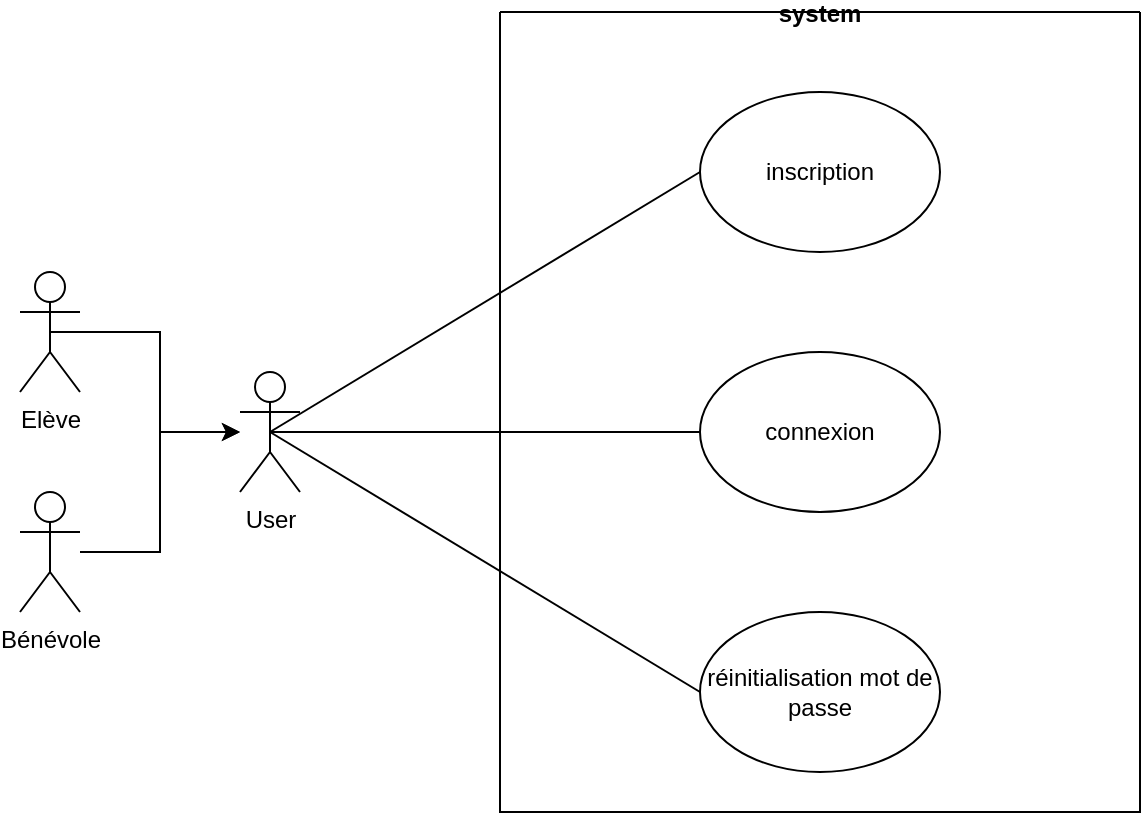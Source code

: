 <mxfile version="14.7.7" type="github">
  <diagram id="1jXcaoj363pBoteQE9AP" name="Page-1">
    <mxGraphModel dx="855" dy="440" grid="1" gridSize="10" guides="1" tooltips="1" connect="1" arrows="1" fold="1" page="1" pageScale="1" pageWidth="827" pageHeight="1169" math="0" shadow="0">
      <root>
        <mxCell id="0" />
        <mxCell id="1" parent="0" />
        <mxCell id="rrE3-siqTYKYQTAb_aWv-10" style="edgeStyle=orthogonalEdgeStyle;rounded=0;orthogonalLoop=1;jettySize=auto;html=1;exitX=0.5;exitY=0.5;exitDx=0;exitDy=0;exitPerimeter=0;fontFamily=Helvetica;" parent="1" source="rrE3-siqTYKYQTAb_aWv-1" target="rrE3-siqTYKYQTAb_aWv-8" edge="1">
          <mxGeometry relative="1" as="geometry" />
        </mxCell>
        <mxCell id="rrE3-siqTYKYQTAb_aWv-1" value="&lt;font style=&quot;vertical-align: inherit&quot;&gt;&lt;font style=&quot;vertical-align: inherit&quot;&gt;Elève&lt;/font&gt;&lt;/font&gt;" style="shape=umlActor;verticalLabelPosition=bottom;verticalAlign=top;html=1;outlineConnect=0;" parent="1" vertex="1">
          <mxGeometry x="70" y="150" width="30" height="60" as="geometry" />
        </mxCell>
        <mxCell id="rrE3-siqTYKYQTAb_aWv-2" value="system" style="swimlane;startSize=0;fontFamily=Helvetica;" parent="1" vertex="1">
          <mxGeometry x="310" y="20" width="320" height="400" as="geometry" />
        </mxCell>
        <mxCell id="rrE3-siqTYKYQTAb_aWv-3" value="&lt;font style=&quot;vertical-align: inherit&quot;&gt;&lt;font style=&quot;vertical-align: inherit&quot;&gt;inscription&lt;/font&gt;&lt;/font&gt;" style="ellipse;whiteSpace=wrap;html=1;" parent="rrE3-siqTYKYQTAb_aWv-2" vertex="1">
          <mxGeometry x="100" y="40" width="120" height="80" as="geometry" />
        </mxCell>
        <mxCell id="rrE3-siqTYKYQTAb_aWv-5" value="&lt;font style=&quot;vertical-align: inherit&quot;&gt;&lt;font style=&quot;vertical-align: inherit&quot;&gt;réinitialisation mot de passe&lt;/font&gt;&lt;/font&gt;" style="ellipse;whiteSpace=wrap;html=1;fontFamily=Helvetica;" parent="rrE3-siqTYKYQTAb_aWv-2" vertex="1">
          <mxGeometry x="100" y="300" width="120" height="80" as="geometry" />
        </mxCell>
        <mxCell id="rrE3-siqTYKYQTAb_aWv-4" value="&lt;font style=&quot;vertical-align: inherit&quot;&gt;&lt;font style=&quot;vertical-align: inherit&quot;&gt;connexion&lt;/font&gt;&lt;/font&gt;" style="ellipse;whiteSpace=wrap;html=1;fontFamily=Helvetica;" parent="rrE3-siqTYKYQTAb_aWv-2" vertex="1">
          <mxGeometry x="100" y="170" width="120" height="80" as="geometry" />
        </mxCell>
        <mxCell id="rrE3-siqTYKYQTAb_aWv-11" style="edgeStyle=orthogonalEdgeStyle;rounded=0;orthogonalLoop=1;jettySize=auto;html=1;fontFamily=Helvetica;" parent="1" source="rrE3-siqTYKYQTAb_aWv-6" target="rrE3-siqTYKYQTAb_aWv-8" edge="1">
          <mxGeometry relative="1" as="geometry" />
        </mxCell>
        <mxCell id="rrE3-siqTYKYQTAb_aWv-6" value="&lt;font style=&quot;vertical-align: inherit&quot;&gt;&lt;font style=&quot;vertical-align: inherit&quot;&gt;Bénévole&lt;/font&gt;&lt;/font&gt;" style="shape=umlActor;verticalLabelPosition=bottom;verticalAlign=top;html=1;outlineConnect=0;fontFamily=Helvetica;" parent="1" vertex="1">
          <mxGeometry x="70" y="260" width="30" height="60" as="geometry" />
        </mxCell>
        <mxCell id="rrE3-siqTYKYQTAb_aWv-8" value="&lt;font style=&quot;vertical-align: inherit&quot;&gt;&lt;font style=&quot;vertical-align: inherit&quot;&gt;User&lt;/font&gt;&lt;/font&gt;" style="shape=umlActor;verticalLabelPosition=bottom;verticalAlign=top;html=1;outlineConnect=0;fontFamily=Helvetica;" parent="1" vertex="1">
          <mxGeometry x="180" y="200" width="30" height="60" as="geometry" />
        </mxCell>
        <mxCell id="rrE3-siqTYKYQTAb_aWv-13" value="" style="endArrow=none;html=1;fontFamily=Helvetica;exitX=0.5;exitY=0.5;exitDx=0;exitDy=0;exitPerimeter=0;" parent="1" source="rrE3-siqTYKYQTAb_aWv-8" target="rrE3-siqTYKYQTAb_aWv-4" edge="1">
          <mxGeometry width="50" height="50" relative="1" as="geometry">
            <mxPoint x="250" y="220" as="sourcePoint" />
            <mxPoint x="390" y="200" as="targetPoint" />
          </mxGeometry>
        </mxCell>
        <mxCell id="rrE3-siqTYKYQTAb_aWv-14" value="" style="endArrow=none;html=1;fontFamily=Helvetica;entryX=0;entryY=0.5;entryDx=0;entryDy=0;exitX=0.5;exitY=0.5;exitDx=0;exitDy=0;exitPerimeter=0;" parent="1" source="rrE3-siqTYKYQTAb_aWv-8" target="rrE3-siqTYKYQTAb_aWv-3" edge="1">
          <mxGeometry width="50" height="50" relative="1" as="geometry">
            <mxPoint x="210" y="200" as="sourcePoint" />
            <mxPoint x="440" y="200" as="targetPoint" />
          </mxGeometry>
        </mxCell>
        <mxCell id="rrE3-siqTYKYQTAb_aWv-15" value="" style="endArrow=none;html=1;fontFamily=Helvetica;exitX=0;exitY=0.5;exitDx=0;exitDy=0;entryX=0.5;entryY=0.5;entryDx=0;entryDy=0;entryPerimeter=0;" parent="1" source="rrE3-siqTYKYQTAb_aWv-5" target="rrE3-siqTYKYQTAb_aWv-8" edge="1">
          <mxGeometry width="50" height="50" relative="1" as="geometry">
            <mxPoint x="390" y="250" as="sourcePoint" />
            <mxPoint x="440" y="200" as="targetPoint" />
          </mxGeometry>
        </mxCell>
      </root>
    </mxGraphModel>
  </diagram>
</mxfile>

